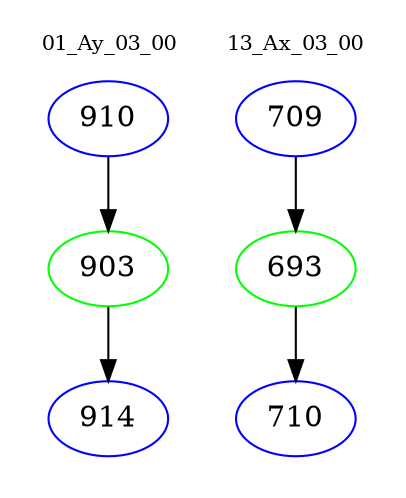digraph{
subgraph cluster_0 {
color = white
label = "01_Ay_03_00";
fontsize=10;
T0_910 [label="910", color="blue"]
T0_910 -> T0_903 [color="black"]
T0_903 [label="903", color="green"]
T0_903 -> T0_914 [color="black"]
T0_914 [label="914", color="blue"]
}
subgraph cluster_1 {
color = white
label = "13_Ax_03_00";
fontsize=10;
T1_709 [label="709", color="blue"]
T1_709 -> T1_693 [color="black"]
T1_693 [label="693", color="green"]
T1_693 -> T1_710 [color="black"]
T1_710 [label="710", color="blue"]
}
}
